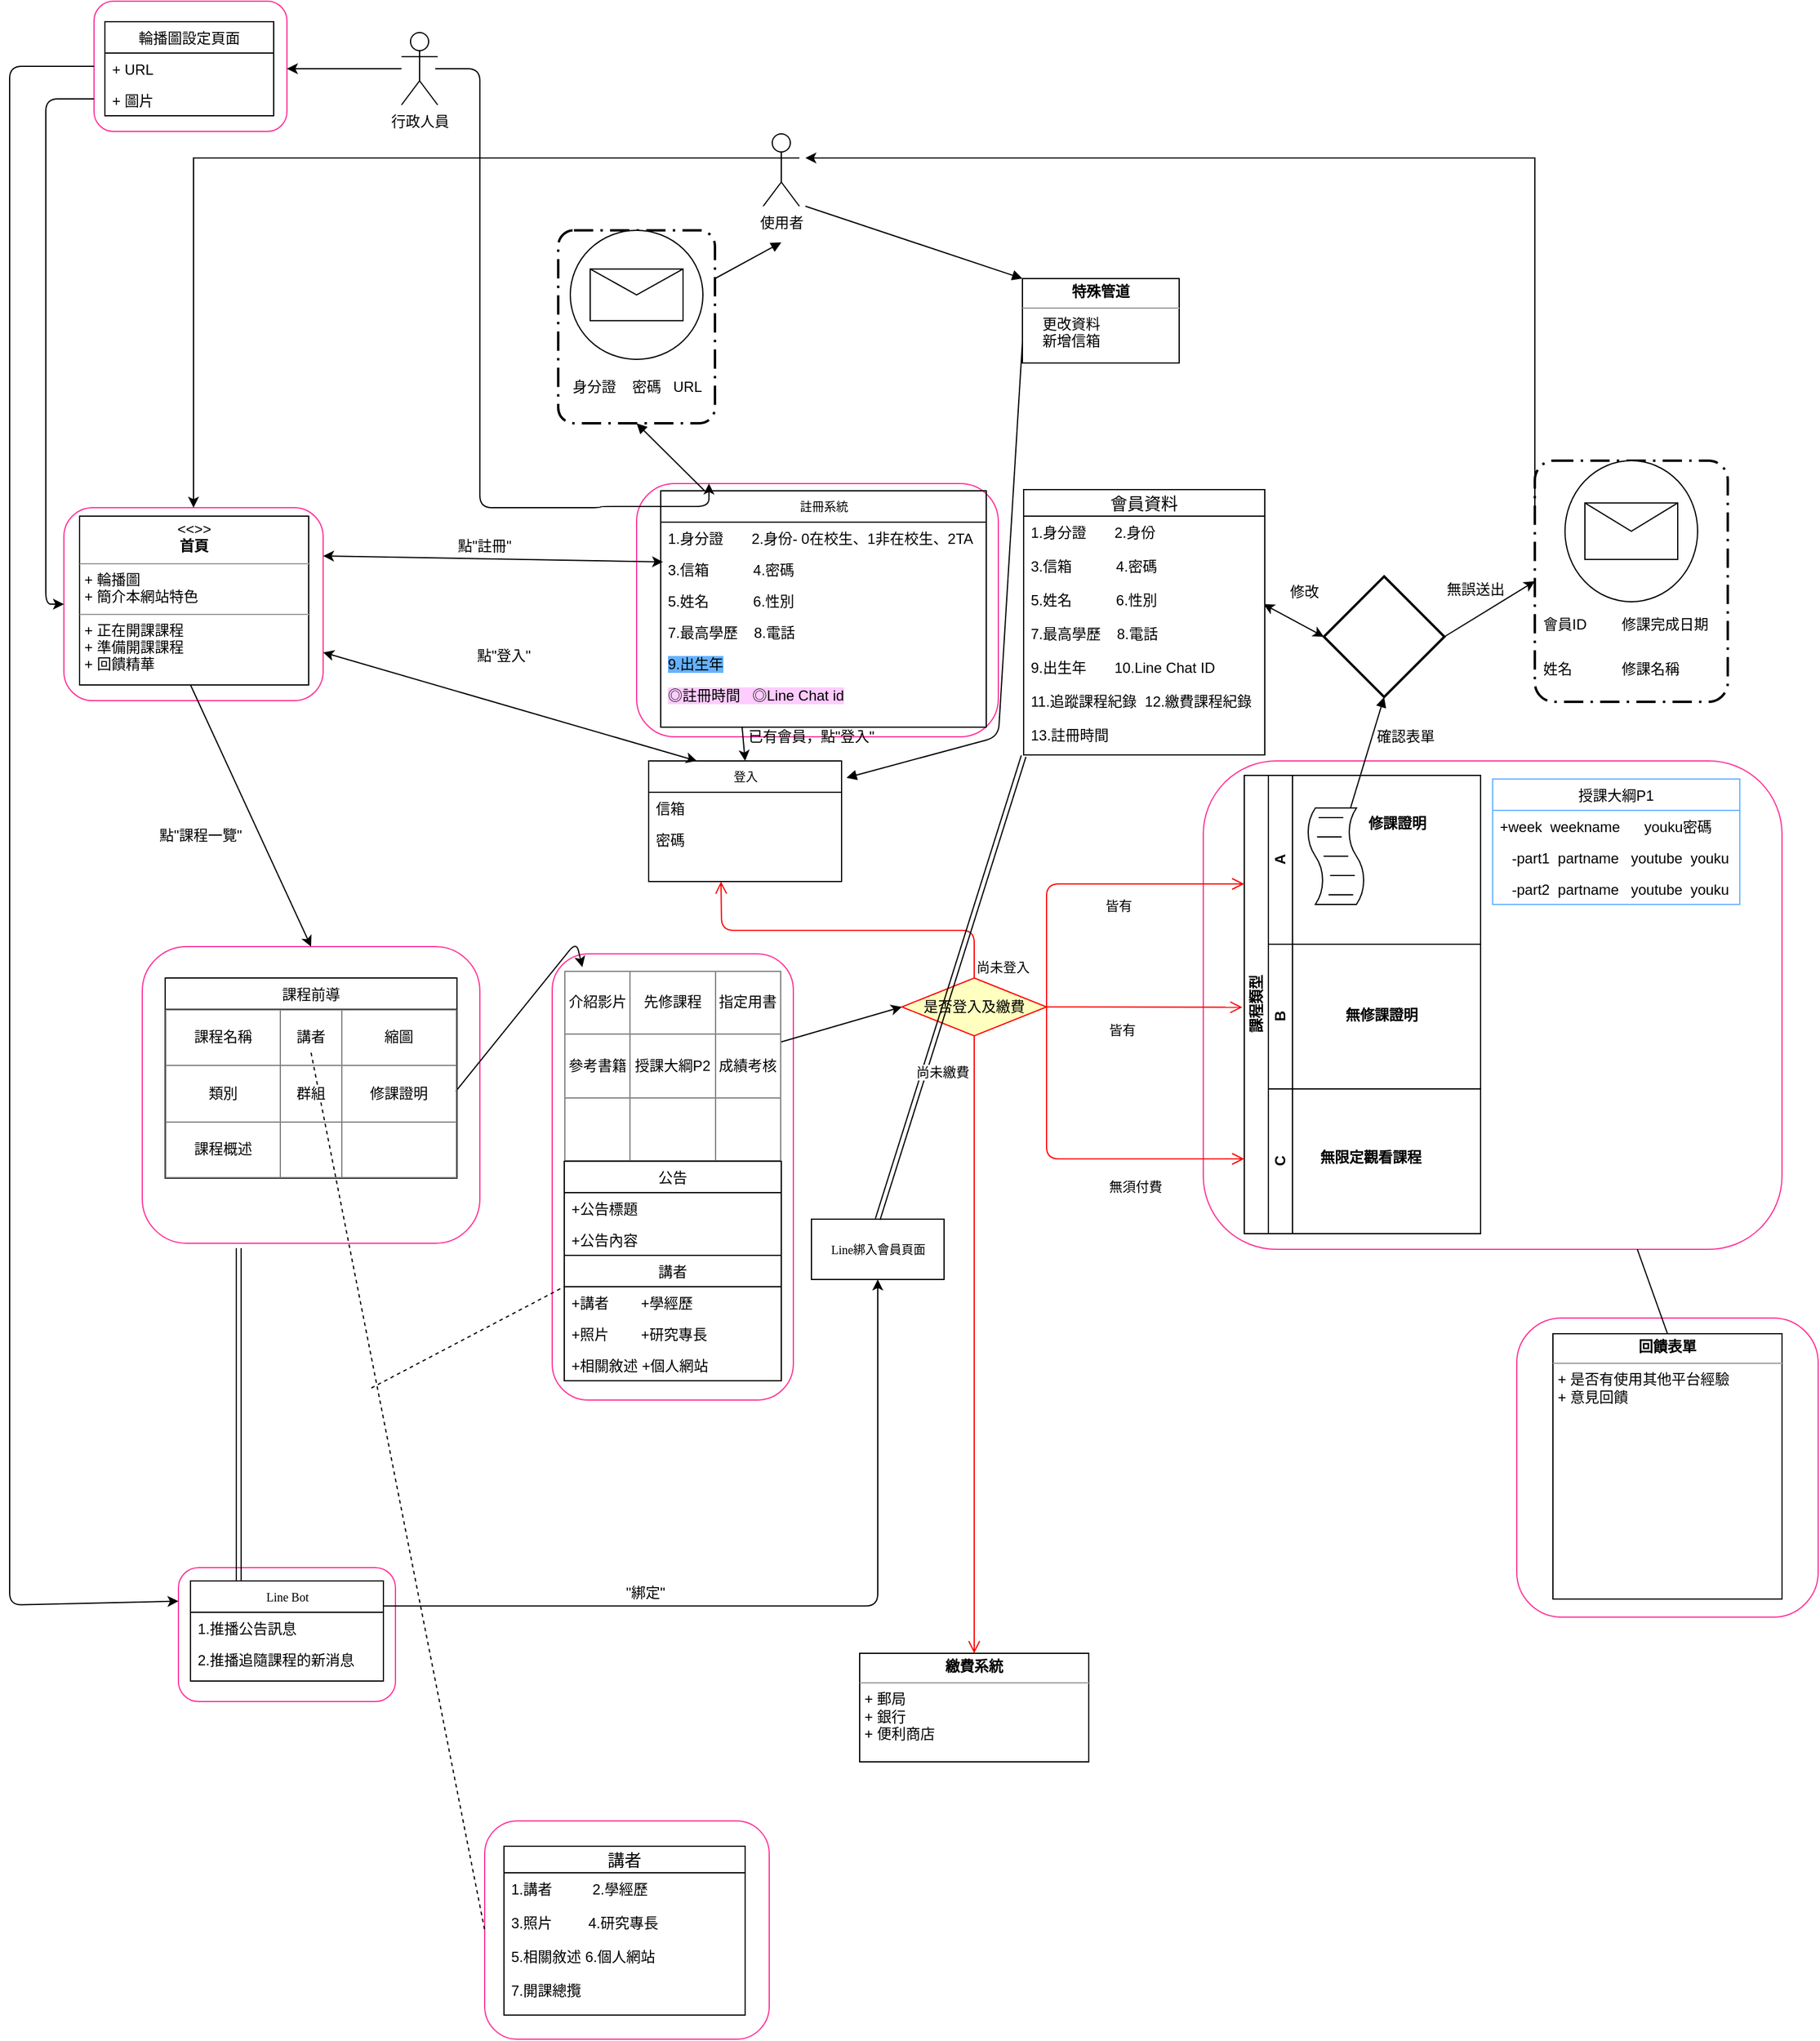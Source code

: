 <mxfile version="10.7.4" type="github"><diagram name="Page-1" id="c4acf3e9-155e-7222-9cf6-157b1a14988f"><mxGraphModel dx="1634" dy="1864" grid="1" gridSize="10" guides="1" tooltips="1" connect="1" arrows="1" fold="1" page="1" pageScale="1" pageWidth="850" pageHeight="1100" background="#ffffff" math="0" shadow="0"><root><mxCell id="0"/><mxCell id="1" parent="0"/><mxCell id="_BcGwgqJEDk_Luy-8QPr-194" value="" style="rounded=1;whiteSpace=wrap;html=1;strokeColor=#FF3399;fillColor=#FFFFFF;" vertex="1" parent="1"><mxGeometry x="150" y="919" width="180" height="111" as="geometry"/></mxCell><mxCell id="_BcGwgqJEDk_Luy-8QPr-193" value="" style="rounded=1;whiteSpace=wrap;html=1;strokeColor=#FF3399;fillColor=#FFFFFF;" vertex="1" parent="1"><mxGeometry x="80" y="-380" width="160" height="108" as="geometry"/></mxCell><mxCell id="_BcGwgqJEDk_Luy-8QPr-192" value="" style="rounded=1;whiteSpace=wrap;html=1;strokeColor=#FF3399;fillColor=#FFFFFF;" vertex="1" parent="1"><mxGeometry x="1260" y="712" width="250" height="248" as="geometry"/></mxCell><mxCell id="_BcGwgqJEDk_Luy-8QPr-191" value="" style="rounded=1;whiteSpace=wrap;html=1;strokeColor=#FF3399;fillColor=#FFFFFF;" vertex="1" parent="1"><mxGeometry x="530" y="20" width="300" height="210" as="geometry"/></mxCell><mxCell id="_BcGwgqJEDk_Luy-8QPr-179" value="" style="rounded=1;whiteSpace=wrap;html=1;strokeColor=#FF3399;fillColor=#FFFFFF;" vertex="1" parent="1"><mxGeometry x="55" y="40" width="215" height="160" as="geometry"/></mxCell><mxCell id="_BcGwgqJEDk_Luy-8QPr-178" value="" style="rounded=1;whiteSpace=wrap;html=1;strokeColor=#FF3399;fillColor=#FFFFFF;" vertex="1" parent="1"><mxGeometry x="404" y="1129" width="236" height="181" as="geometry"/></mxCell><mxCell id="_BcGwgqJEDk_Luy-8QPr-172" value="" style="rounded=1;whiteSpace=wrap;html=1;strokeColor=#FF3399;fillColor=#FFFFFF;" vertex="1" parent="1"><mxGeometry x="120" y="404" width="280" height="246" as="geometry"/></mxCell><mxCell id="_BcGwgqJEDk_Luy-8QPr-170" value="" style="rounded=1;whiteSpace=wrap;html=1;strokeColor=#FF3399;fillColor=#FFFFFF;" vertex="1" parent="1"><mxGeometry x="460" y="410" width="200" height="370" as="geometry"/></mxCell><mxCell id="_BcGwgqJEDk_Luy-8QPr-156" value="" style="rounded=1;whiteSpace=wrap;html=1;strokeColor=#FF3399;fillColor=#FFFFFF;" vertex="1" parent="1"><mxGeometry x="1000" y="250" width="480" height="405" as="geometry"/></mxCell><mxCell id="_BcGwgqJEDk_Luy-8QPr-84" style="edgeStyle=orthogonalEdgeStyle;rounded=0;orthogonalLoop=1;jettySize=auto;html=1;exitX=0;exitY=0.25;exitDx=0;exitDy=0;" edge="1" parent="1" source="_BcGwgqJEDk_Luy-8QPr-41"><mxGeometry relative="1" as="geometry"><mxPoint x="670" y="-250" as="targetPoint"/><Array as="points"><mxPoint x="1275" y="-250"/><mxPoint x="670" y="-250"/></Array></mxGeometry></mxCell><mxCell id="_BcGwgqJEDk_Luy-8QPr-41" value="" style="rounded=1;arcSize=10;dashed=1;strokeColor=#000000;fillColor=none;gradientColor=none;dashPattern=8 3 1 3;strokeWidth=2;" vertex="1" parent="1"><mxGeometry x="1275" y="1" width="160" height="200" as="geometry"/></mxCell><mxCell id="17acba5748e5396b-30" value="登入" style="swimlane;html=1;fontStyle=0;childLayout=stackLayout;horizontal=1;startSize=26;fillColor=none;horizontalStack=0;resizeParent=1;resizeLast=0;collapsible=1;marginBottom=0;swimlaneFillColor=#ffffff;rounded=0;shadow=0;comic=0;labelBackgroundColor=none;strokeColor=#000000;strokeWidth=1;fontFamily=Verdana;fontSize=10;fontColor=#000000;align=center;" parent="1" vertex="1"><mxGeometry x="540" y="250" width="160" height="100" as="geometry"/></mxCell><mxCell id="17acba5748e5396b-31" value="信箱" style="text;html=1;strokeColor=none;fillColor=none;align=left;verticalAlign=top;spacingLeft=4;spacingRight=4;whiteSpace=wrap;overflow=hidden;rotatable=0;points=[[0,0.5],[1,0.5]];portConstraint=eastwest;" parent="17acba5748e5396b-30" vertex="1"><mxGeometry y="26" width="160" height="26" as="geometry"/></mxCell><mxCell id="17acba5748e5396b-32" value="密碼" style="text;html=1;strokeColor=none;fillColor=none;align=left;verticalAlign=top;spacingLeft=4;spacingRight=4;whiteSpace=wrap;overflow=hidden;rotatable=0;points=[[0,0.5],[1,0.5]];portConstraint=eastwest;" parent="17acba5748e5396b-30" vertex="1"><mxGeometry y="52" width="160" height="26" as="geometry"/></mxCell><mxCell id="5d2195bd80daf111-5" value="Line Bot" style="swimlane;html=1;fontStyle=0;childLayout=stackLayout;horizontal=1;startSize=26;fillColor=none;horizontalStack=0;resizeParent=1;resizeLast=0;collapsible=1;marginBottom=0;swimlaneFillColor=#ffffff;rounded=0;shadow=0;comic=0;labelBackgroundColor=none;strokeColor=#000000;strokeWidth=1;fontFamily=Verdana;fontSize=10;fontColor=#000000;align=center;" parent="1" vertex="1"><mxGeometry x="160" y="930" width="160" height="83" as="geometry"/></mxCell><mxCell id="5d2195bd80daf111-6" value="1.推播公告訊息" style="text;html=1;strokeColor=none;fillColor=none;align=left;verticalAlign=top;spacingLeft=4;spacingRight=4;whiteSpace=wrap;overflow=hidden;rotatable=0;points=[[0,0.5],[1,0.5]];portConstraint=eastwest;" parent="5d2195bd80daf111-5" vertex="1"><mxGeometry y="26" width="160" height="26" as="geometry"/></mxCell><mxCell id="5d2195bd80daf111-7" value="2.推播追隨課程的新消息" style="text;html=1;strokeColor=none;fillColor=none;align=left;verticalAlign=top;spacingLeft=4;spacingRight=4;whiteSpace=wrap;overflow=hidden;rotatable=0;points=[[0,0.5],[1,0.5]];portConstraint=eastwest;" parent="5d2195bd80daf111-5" vertex="1"><mxGeometry y="52" width="160" height="26" as="geometry"/></mxCell><mxCell id="5d2195bd80daf111-14" value="Line綁入會員頁面&lt;br&gt;" style="html=1;rounded=0;shadow=0;comic=0;labelBackgroundColor=none;strokeColor=#000000;strokeWidth=1;fillColor=#ffffff;fontFamily=Verdana;fontSize=10;fontColor=#000000;align=center;" parent="1" vertex="1"><mxGeometry x="675" y="630" width="110" height="50" as="geometry"/></mxCell><mxCell id="5d2195bd80daf111-15" value="&lt;p style=&quot;margin: 0px ; margin-top: 4px ; text-align: center&quot;&gt;&lt;b&gt;回饋表單&lt;/b&gt;&lt;/p&gt;&lt;hr size=&quot;1&quot;&gt;&lt;p style=&quot;margin: 0px ; margin-left: 4px&quot;&gt;+ 是否有使用其他平台經驗&lt;br&gt;+ 意見回饋&lt;/p&gt;" style="verticalAlign=top;align=left;overflow=fill;fontSize=12;fontFamily=Helvetica;html=1;rounded=0;shadow=0;comic=0;labelBackgroundColor=none;strokeColor=#000000;strokeWidth=1;fillColor=#ffffff;" parent="1" vertex="1"><mxGeometry x="1290" y="725" width="190" height="220" as="geometry"/></mxCell><mxCell id="5d2195bd80daf111-18" value="&lt;p style=&quot;margin: 0px ; margin-top: 4px ; text-align: center&quot;&gt;&lt;i&gt;&amp;lt;&amp;lt;&amp;gt;&amp;gt;&lt;/i&gt;&lt;br&gt;&lt;b&gt;首頁&lt;/b&gt;&lt;/p&gt;&lt;hr size=&quot;1&quot;&gt;&lt;p style=&quot;margin: 0px ; margin-left: 4px&quot;&gt;+ 輪播圖&lt;br&gt;+ 簡介本網站特色&lt;/p&gt;&lt;hr size=&quot;1&quot;&gt;&lt;p style=&quot;margin: 0px ; margin-left: 4px&quot;&gt;+ 正在開課課程&lt;/p&gt;&lt;p style=&quot;margin: 0px ; margin-left: 4px&quot;&gt;+ 準備開課課程&lt;/p&gt;&lt;p style=&quot;margin: 0px ; margin-left: 4px&quot;&gt;+ 回饋精華&lt;/p&gt;" style="verticalAlign=top;align=left;overflow=fill;fontSize=12;fontFamily=Helvetica;html=1;rounded=0;shadow=0;comic=0;labelBackgroundColor=none;strokeColor=#000000;strokeWidth=1;fillColor=#ffffff;" parent="1" vertex="1"><mxGeometry x="68" y="47" width="190" height="140" as="geometry"/></mxCell><mxCell id="JowN_xCWjW7Du_qrKnBl-1" value="註冊系統" style="swimlane;html=1;fontStyle=0;childLayout=stackLayout;horizontal=1;startSize=26;fillColor=none;horizontalStack=0;resizeParent=1;resizeLast=0;collapsible=1;marginBottom=0;swimlaneFillColor=#ffffff;rounded=0;shadow=0;comic=0;labelBackgroundColor=none;strokeColor=#000000;strokeWidth=1;fontFamily=Verdana;fontSize=10;fontColor=#000000;align=center;" parent="1" vertex="1"><mxGeometry x="550" y="26" width="270" height="196" as="geometry"/></mxCell><mxCell id="JowN_xCWjW7Du_qrKnBl-2" value="1.身分證&amp;nbsp; &amp;nbsp; &amp;nbsp; &amp;nbsp;2.身份- 0在校生、1非在校生、2TA&amp;nbsp; &amp;nbsp;&amp;nbsp;" style="text;html=1;strokeColor=none;fillColor=none;align=left;verticalAlign=top;spacingLeft=4;spacingRight=4;whiteSpace=wrap;overflow=hidden;rotatable=0;points=[[0,0.5],[1,0.5]];portConstraint=eastwest;" parent="JowN_xCWjW7Du_qrKnBl-1" vertex="1"><mxGeometry y="26" width="270" height="26" as="geometry"/></mxCell><mxCell id="JowN_xCWjW7Du_qrKnBl-3" value="3.信箱&amp;nbsp; &amp;nbsp; &amp;nbsp; &amp;nbsp; &amp;nbsp; &amp;nbsp;4.密碼" style="text;html=1;strokeColor=none;fillColor=none;align=left;verticalAlign=top;spacingLeft=4;spacingRight=4;whiteSpace=wrap;overflow=hidden;rotatable=0;points=[[0,0.5],[1,0.5]];portConstraint=eastwest;" parent="JowN_xCWjW7Du_qrKnBl-1" vertex="1"><mxGeometry y="52" width="270" height="26" as="geometry"/></mxCell><mxCell id="JowN_xCWjW7Du_qrKnBl-4" value="5.姓名&amp;nbsp; &amp;nbsp; &amp;nbsp; &amp;nbsp; &amp;nbsp; &amp;nbsp;6.性別" style="text;html=1;strokeColor=none;fillColor=none;align=left;verticalAlign=top;spacingLeft=4;spacingRight=4;whiteSpace=wrap;overflow=hidden;rotatable=0;points=[[0,0.5],[1,0.5]];portConstraint=eastwest;" parent="JowN_xCWjW7Du_qrKnBl-1" vertex="1"><mxGeometry y="78" width="270" height="26" as="geometry"/></mxCell><mxCell id="JowN_xCWjW7Du_qrKnBl-5" value="7.最高學歷&amp;nbsp; &amp;nbsp; 8.電話" style="text;html=1;strokeColor=none;fillColor=none;align=left;verticalAlign=top;spacingLeft=4;spacingRight=4;whiteSpace=wrap;overflow=hidden;rotatable=0;points=[[0,0.5],[1,0.5]];portConstraint=eastwest;" parent="JowN_xCWjW7Du_qrKnBl-1" vertex="1"><mxGeometry y="104" width="270" height="26" as="geometry"/></mxCell><mxCell id="JowN_xCWjW7Du_qrKnBl-6" value="&lt;span style=&quot;background-color: rgb(102 , 178 , 255)&quot;&gt;9.出生年&lt;/span&gt;" style="text;html=1;strokeColor=none;fillColor=none;align=left;verticalAlign=top;spacingLeft=4;spacingRight=4;whiteSpace=wrap;overflow=hidden;rotatable=0;points=[[0,0.5],[1,0.5]];portConstraint=eastwest;" parent="JowN_xCWjW7Du_qrKnBl-1" vertex="1"><mxGeometry y="130" width="270" height="26" as="geometry"/></mxCell><mxCell id="_BcGwgqJEDk_Luy-8QPr-115" value="&lt;span style=&quot;background-color: rgb(255 , 204 , 255)&quot;&gt;◎註冊時間&amp;nbsp; &amp;nbsp;◎Line Chat id&lt;/span&gt;" style="text;html=1;strokeColor=none;fillColor=none;align=left;verticalAlign=top;spacingLeft=4;spacingRight=4;whiteSpace=wrap;overflow=hidden;rotatable=0;points=[[0,0.5],[1,0.5]];portConstraint=eastwest;" vertex="1" parent="JowN_xCWjW7Du_qrKnBl-1"><mxGeometry y="156" width="270" height="26" as="geometry"/></mxCell><mxCell id="JowN_xCWjW7Du_qrKnBl-10" value="" style="endArrow=classic;startArrow=classic;html=1;entryX=0.007;entryY=0.269;entryDx=0;entryDy=0;entryPerimeter=0;exitX=1;exitY=0.25;exitDx=0;exitDy=0;" parent="1" source="_BcGwgqJEDk_Luy-8QPr-179" target="JowN_xCWjW7Du_qrKnBl-3" edge="1"><mxGeometry width="50" height="50" relative="1" as="geometry"><mxPoint x="350" y="80" as="sourcePoint"/><mxPoint x="70" y="1100" as="targetPoint"/></mxGeometry></mxCell><UserObject label="點&quot;註冊&quot;&lt;br&gt;" placeholders="1" name="Variable" id="JowN_xCWjW7Du_qrKnBl-11"><mxCell style="text;html=1;strokeColor=none;fillColor=none;align=center;verticalAlign=middle;whiteSpace=wrap;overflow=hidden;" parent="1" vertex="1"><mxGeometry x="364" y="62" width="80" height="20" as="geometry"/></mxCell></UserObject><mxCell id="JowN_xCWjW7Du_qrKnBl-15" value="" style="endArrow=classic;html=1;exitX=0.25;exitY=1;exitDx=0;exitDy=0;entryX=0.5;entryY=0;entryDx=0;entryDy=0;" parent="1" source="JowN_xCWjW7Du_qrKnBl-1" target="17acba5748e5396b-30" edge="1"><mxGeometry width="50" height="50" relative="1" as="geometry"><mxPoint x="20" y="1150" as="sourcePoint"/><mxPoint x="70" y="1100" as="targetPoint"/></mxGeometry></mxCell><mxCell id="JowN_xCWjW7Du_qrKnBl-16" value="已有會員，點&quot;登入&quot;" style="text;html=1;strokeColor=none;fillColor=none;align=center;verticalAlign=middle;whiteSpace=wrap;rounded=0;" parent="1" vertex="1"><mxGeometry x="620" y="220" width="110" height="20" as="geometry"/></mxCell><mxCell id="JowN_xCWjW7Du_qrKnBl-18" value="" style="endArrow=classic;startArrow=classic;html=1;exitX=1;exitY=0.75;exitDx=0;exitDy=0;entryX=0.25;entryY=0;entryDx=0;entryDy=0;" parent="1" source="_BcGwgqJEDk_Luy-8QPr-179" target="17acba5748e5396b-30" edge="1"><mxGeometry width="50" height="50" relative="1" as="geometry"><mxPoint x="20" y="1180" as="sourcePoint"/><mxPoint x="70" y="1130" as="targetPoint"/></mxGeometry></mxCell><mxCell id="JowN_xCWjW7Du_qrKnBl-20" value="點&quot;登入&quot;" style="text;html=1;strokeColor=none;fillColor=none;align=center;verticalAlign=middle;whiteSpace=wrap;rounded=0;" parent="1" vertex="1"><mxGeometry x="390" y="153" width="60" height="20" as="geometry"/></mxCell><mxCell id="JowN_xCWjW7Du_qrKnBl-24" value="" style="endArrow=classic;html=1;entryX=0.5;entryY=0;entryDx=0;entryDy=0;" parent="1" target="_BcGwgqJEDk_Luy-8QPr-172" edge="1"><mxGeometry width="50" height="50" relative="1" as="geometry"><mxPoint x="160" y="187" as="sourcePoint"/><mxPoint x="260" y="410" as="targetPoint"/><Array as="points"/></mxGeometry></mxCell><mxCell id="JowN_xCWjW7Du_qrKnBl-25" value="點&quot;課程一覽&quot;" style="text;html=1;strokeColor=none;fillColor=none;align=center;verticalAlign=middle;whiteSpace=wrap;rounded=0;" parent="1" vertex="1"><mxGeometry x="130" y="299.5" width="77" height="24" as="geometry"/></mxCell><mxCell id="nzOvmbvt-JBbvhhhWpB7-2" value="課程類型&lt;br&gt;" style="swimlane;html=1;childLayout=stackLayout;resizeParent=1;resizeParentMax=0;horizontal=0;startSize=20;horizontalStack=0;" parent="1" vertex="1"><mxGeometry x="1034" y="262" width="196" height="380" as="geometry"/></mxCell><mxCell id="nzOvmbvt-JBbvhhhWpB7-3" value="A" style="swimlane;html=1;startSize=20;horizontal=0;" parent="nzOvmbvt-JBbvhhhWpB7-2" vertex="1"><mxGeometry x="20" width="176" height="140" as="geometry"/></mxCell><mxCell id="_BcGwgqJEDk_Luy-8QPr-35" value="" style="shape=mxgraph.bpmn.script_task;html=1;outlineConnect=0;" vertex="1" parent="nzOvmbvt-JBbvhhhWpB7-3"><mxGeometry x="31" y="27" width="50" height="80" as="geometry"/></mxCell><mxCell id="_BcGwgqJEDk_Luy-8QPr-36" value="&lt;b&gt;修課證明&lt;/b&gt;" style="text;html=1;resizable=0;points=[];autosize=1;align=left;verticalAlign=top;spacingTop=-4;" vertex="1" parent="nzOvmbvt-JBbvhhhWpB7-3"><mxGeometry x="81" y="29.5" width="60" height="20" as="geometry"/></mxCell><mxCell id="nzOvmbvt-JBbvhhhWpB7-4" value="B&lt;br&gt;" style="swimlane;html=1;startSize=20;horizontal=0;" parent="nzOvmbvt-JBbvhhhWpB7-2" vertex="1"><mxGeometry x="20" y="140" width="176" height="120" as="geometry"/></mxCell><mxCell id="_BcGwgqJEDk_Luy-8QPr-37" value="&lt;b&gt;無修課證明&lt;/b&gt;" style="text;html=1;" vertex="1" parent="nzOvmbvt-JBbvhhhWpB7-4"><mxGeometry x="62" y="45" width="70" height="30" as="geometry"/></mxCell><mxCell id="nzOvmbvt-JBbvhhhWpB7-5" value="C&lt;br&gt;" style="swimlane;html=1;startSize=20;horizontal=0;" parent="nzOvmbvt-JBbvhhhWpB7-2" vertex="1"><mxGeometry x="20" y="260" width="176" height="120" as="geometry"><mxRectangle x="20" y="240" width="460" height="30" as="alternateBounds"/></mxGeometry></mxCell><mxCell id="_BcGwgqJEDk_Luy-8QPr-38" value="&lt;b&gt;無限定觀看課程&lt;/b&gt;" style="text;html=1;resizable=0;points=[];autosize=1;align=left;verticalAlign=top;spacingTop=-4;" vertex="1" parent="nzOvmbvt-JBbvhhhWpB7-5"><mxGeometry x="41" y="47" width="100" height="20" as="geometry"/></mxCell><mxCell id="_BcGwgqJEDk_Luy-8QPr-1" value="是否登入及繳費" style="rhombus;whiteSpace=wrap;html=1;fillColor=#ffffc0;strokeColor=#ff0000;" vertex="1" parent="1"><mxGeometry x="750" y="430" width="120" height="48" as="geometry"/></mxCell><mxCell id="_BcGwgqJEDk_Luy-8QPr-2" value="尚未登入" style="edgeStyle=orthogonalEdgeStyle;html=1;align=left;verticalAlign=bottom;endArrow=open;endSize=8;strokeColor=#ff0000;exitX=0.5;exitY=0;exitDx=0;exitDy=0;" edge="1" source="_BcGwgqJEDk_Luy-8QPr-1" parent="1"><mxGeometry x="-1" relative="1" as="geometry"><mxPoint x="600" y="350" as="targetPoint"/></mxGeometry></mxCell><mxCell id="_BcGwgqJEDk_Luy-8QPr-3" value="皆有" style="edgeStyle=orthogonalEdgeStyle;html=1;align=left;verticalAlign=top;endArrow=open;endSize=8;strokeColor=#ff0000;entryX=-0.008;entryY=0.506;entryDx=0;entryDy=0;entryPerimeter=0;exitX=1;exitY=0.5;exitDx=0;exitDy=0;" edge="1" source="_BcGwgqJEDk_Luy-8QPr-1" parent="1" target="nzOvmbvt-JBbvhhhWpB7-2"><mxGeometry x="-0.383" y="-6" relative="1" as="geometry"><mxPoint x="90" y="808" as="targetPoint"/><Array as="points"><mxPoint x="870" y="454"/></Array><mxPoint as="offset"/></mxGeometry></mxCell><mxCell id="_BcGwgqJEDk_Luy-8QPr-12" value="" style="endArrow=classic;html=1;entryX=0.25;entryY=0;entryDx=0;entryDy=0;exitX=1;exitY=0.25;exitDx=0;exitDy=0;" edge="1" parent="1"><mxGeometry width="50" height="50" relative="1" as="geometry"><mxPoint x="380" y="524" as="sourcePoint"/><mxPoint x="485" y="421" as="targetPoint"/><Array as="points"><mxPoint x="480" y="400"/></Array></mxGeometry></mxCell><mxCell id="_BcGwgqJEDk_Luy-8QPr-16" value="" style="shape=link;html=1;exitX=0;exitY=0.5;exitDx=0;exitDy=0;entryX=0.5;entryY=0;entryDx=0;entryDy=0;" edge="1" parent="1" target="5d2195bd80daf111-14"><mxGeometry width="100" relative="1" as="geometry"><mxPoint x="851" y="246" as="sourcePoint"/><mxPoint x="170" y="1580" as="targetPoint"/><Array as="points"/></mxGeometry></mxCell><mxCell id="_BcGwgqJEDk_Luy-8QPr-17" value="" style="edgeStyle=segmentEdgeStyle;endArrow=classic;html=1;exitX=1;exitY=0.25;exitDx=0;exitDy=0;entryX=0.5;entryY=1;entryDx=0;entryDy=0;" edge="1" parent="1" source="5d2195bd80daf111-5" target="5d2195bd80daf111-14"><mxGeometry width="50" height="50" relative="1" as="geometry"><mxPoint x="70" y="1630" as="sourcePoint"/><mxPoint x="120" y="1580" as="targetPoint"/></mxGeometry></mxCell><mxCell id="_BcGwgqJEDk_Luy-8QPr-18" value="&quot;綁定&quot;" style="text;html=1;strokeColor=none;fillColor=none;align=center;verticalAlign=middle;whiteSpace=wrap;rounded=0;" vertex="1" parent="1"><mxGeometry x="515" y="930" width="45" height="20" as="geometry"/></mxCell><mxCell id="_BcGwgqJEDk_Luy-8QPr-21" value="" style="shape=link;html=1;entryX=0.25;entryY=0;entryDx=0;entryDy=0;" edge="1" parent="1" target="5d2195bd80daf111-5"><mxGeometry width="100" relative="1" as="geometry"><mxPoint x="200" y="654" as="sourcePoint"/><mxPoint x="170" y="1580" as="targetPoint"/></mxGeometry></mxCell><mxCell id="_BcGwgqJEDk_Luy-8QPr-24" value="" style="endArrow=classic;html=1;exitX=1;exitY=0.25;exitDx=0;exitDy=0;entryX=0;entryY=0.5;entryDx=0;entryDy=0;" edge="1" parent="1" target="_BcGwgqJEDk_Luy-8QPr-1"><mxGeometry width="50" height="50" relative="1" as="geometry"><mxPoint x="650" y="483" as="sourcePoint"/><mxPoint x="1450" y="452" as="targetPoint"/></mxGeometry></mxCell><mxCell id="_BcGwgqJEDk_Luy-8QPr-34" value="" style="shape=mxgraph.bpmn.shape;html=1;verticalLabelPosition=bottom;labelBackgroundColor=#ffffff;verticalAlign=top;align=center;perimeter=ellipsePerimeter;outlineConnect=0;outline=eventInt;symbol=message;" vertex="1" parent="1"><mxGeometry x="1300" y="1" width="110" height="117" as="geometry"/></mxCell><mxCell id="_BcGwgqJEDk_Luy-8QPr-39" value="" style="endArrow=block;endFill=1;endSize=6;html=1;entryX=0.5;entryY=1;entryDx=0;entryDy=0;entryPerimeter=0;" edge="1" parent="1" source="_BcGwgqJEDk_Luy-8QPr-35" target="_BcGwgqJEDk_Luy-8QPr-61"><mxGeometry width="100" relative="1" as="geometry"><mxPoint x="680" y="880" as="sourcePoint"/><mxPoint x="1160" y="200" as="targetPoint"/></mxGeometry></mxCell><mxCell id="_BcGwgqJEDk_Luy-8QPr-40" value="會員ID&lt;br&gt;" style="text;html=1;resizable=0;points=[];autosize=1;align=left;verticalAlign=top;spacingTop=-4;" vertex="1" parent="1"><mxGeometry x="1280" y="127" width="50" height="20" as="geometry"/></mxCell><mxCell id="_BcGwgqJEDk_Luy-8QPr-42" value="姓名" style="text;html=1;resizable=0;points=[];autosize=1;align=left;verticalAlign=top;spacingTop=-4;" vertex="1" parent="1"><mxGeometry x="1280" y="164" width="40" height="20" as="geometry"/></mxCell><mxCell id="_BcGwgqJEDk_Luy-8QPr-43" value="修課完成日期" style="text;html=1;resizable=0;points=[];autosize=1;align=left;verticalAlign=top;spacingTop=-4;" vertex="1" parent="1"><mxGeometry x="1345" y="127" width="90" height="20" as="geometry"/></mxCell><mxCell id="_BcGwgqJEDk_Luy-8QPr-44" value="修課名稱" style="text;html=1;resizable=0;points=[];autosize=1;align=left;verticalAlign=top;spacingTop=-4;" vertex="1" parent="1"><mxGeometry x="1345" y="164" width="60" height="20" as="geometry"/></mxCell><mxCell id="_BcGwgqJEDk_Luy-8QPr-45" value="尚未繳費" style="edgeStyle=orthogonalEdgeStyle;html=1;align=left;verticalAlign=top;endArrow=open;endSize=8;strokeColor=#ff0000;exitX=0.5;exitY=1;exitDx=0;exitDy=0;entryX=0.5;entryY=0;entryDx=0;entryDy=0;" edge="1" parent="1" source="_BcGwgqJEDk_Luy-8QPr-1" target="_BcGwgqJEDk_Luy-8QPr-49"><mxGeometry x="-0.935" y="-50" relative="1" as="geometry"><mxPoint x="810" y="752" as="targetPoint"/><mxPoint x="880" y="454" as="sourcePoint"/><mxPoint as="offset"/></mxGeometry></mxCell><mxCell id="_BcGwgqJEDk_Luy-8QPr-47" value="無須付費" style="edgeStyle=orthogonalEdgeStyle;html=1;align=left;verticalAlign=top;endArrow=open;endSize=8;strokeColor=#ff0000;exitX=1;exitY=0.5;exitDx=0;exitDy=0;" edge="1" parent="1" source="_BcGwgqJEDk_Luy-8QPr-1" target="nzOvmbvt-JBbvhhhWpB7-2"><mxGeometry x="-0.131" y="51" relative="1" as="geometry"><mxPoint x="840" y="590" as="targetPoint"/><mxPoint x="880" y="454" as="sourcePoint"/><Array as="points"><mxPoint x="870" y="580"/></Array><mxPoint x="50" y="61" as="offset"/></mxGeometry></mxCell><mxCell id="_BcGwgqJEDk_Luy-8QPr-48" value="皆有" style="edgeStyle=orthogonalEdgeStyle;html=1;align=left;verticalAlign=top;endArrow=open;endSize=8;strokeColor=#ff0000;exitX=1;exitY=0.5;exitDx=0;exitDy=0;" edge="1" parent="1" source="_BcGwgqJEDk_Luy-8QPr-1"><mxGeometry x="0.122" y="-5" relative="1" as="geometry"><mxPoint x="1034" y="352" as="targetPoint"/><mxPoint x="880" y="454" as="sourcePoint"/><Array as="points"><mxPoint x="870" y="352"/><mxPoint x="1034" y="352"/></Array><mxPoint as="offset"/></mxGeometry></mxCell><mxCell id="_BcGwgqJEDk_Luy-8QPr-49" value="&lt;p style=&quot;margin: 0px ; margin-top: 4px ; text-align: center&quot;&gt;&lt;b&gt;繳費系統&lt;/b&gt;&lt;/p&gt;&lt;hr size=&quot;1&quot;&gt;&lt;p style=&quot;margin: 0px ; margin-left: 4px&quot;&gt;+ 郵局&lt;br&gt;+ 銀行&lt;/p&gt;&lt;p style=&quot;margin: 0px ; margin-left: 4px&quot;&gt;+ 便利商店&lt;br&gt;&lt;br&gt;&lt;/p&gt;" style="verticalAlign=top;align=left;overflow=fill;fontSize=12;fontFamily=Helvetica;html=1;" vertex="1" parent="1"><mxGeometry x="715" y="990" width="190" height="90" as="geometry"/></mxCell><mxCell id="_BcGwgqJEDk_Luy-8QPr-57" value="確認表單" style="text;html=1;resizable=0;points=[];autosize=1;align=left;verticalAlign=top;spacingTop=-4;" vertex="1" parent="1"><mxGeometry x="1142" y="220" width="60" height="20" as="geometry"/></mxCell><mxCell id="_BcGwgqJEDk_Luy-8QPr-61" value="" style="strokeWidth=2;html=1;shape=mxgraph.flowchart.decision;whiteSpace=wrap;" vertex="1" parent="1"><mxGeometry x="1100" y="97" width="100" height="100" as="geometry"/></mxCell><mxCell id="_BcGwgqJEDk_Luy-8QPr-62" value="" style="endArrow=classic;startArrow=classic;html=1;entryX=0;entryY=0.5;entryDx=0;entryDy=0;entryPerimeter=0;" edge="1" parent="1" target="_BcGwgqJEDk_Luy-8QPr-61"><mxGeometry width="50" height="50" relative="1" as="geometry"><mxPoint x="1050" y="120" as="sourcePoint"/><mxPoint x="680" y="880" as="targetPoint"/></mxGeometry></mxCell><mxCell id="_BcGwgqJEDk_Luy-8QPr-63" value="會員資料" style="swimlane;fontStyle=0;childLayout=stackLayout;horizontal=1;startSize=22;fillColor=none;horizontalStack=0;resizeParent=1;resizeParentMax=0;resizeLast=0;collapsible=1;marginBottom=0;swimlaneFillColor=#ffffff;align=center;fontSize=14;" vertex="1" parent="1"><mxGeometry x="851" y="25" width="200" height="220" as="geometry"/></mxCell><mxCell id="_BcGwgqJEDk_Luy-8QPr-65" value="1.身分證       2.身份&#10;&#10;3.信箱           4.密碼&#10;&#10;5.姓名           6.性別&#10;&#10;7.最高學歷    8.電話&#10;&#10;9.出生年       10.Line Chat ID&#10;&#10;11.追蹤課程紀錄  12.繳費課程紀錄&#10;&#10;13.註冊時間&#10;" style="text;strokeColor=none;fillColor=none;spacingLeft=4;spacingRight=4;overflow=hidden;rotatable=0;points=[[0,0.5],[1,0.5]];portConstraint=eastwest;fontSize=12;" vertex="1" parent="_BcGwgqJEDk_Luy-8QPr-63"><mxGeometry y="22" width="200" height="198" as="geometry"/></mxCell><mxCell id="_BcGwgqJEDk_Luy-8QPr-69" value="修改" style="text;html=1;resizable=0;points=[];autosize=1;align=left;verticalAlign=top;spacingTop=-4;" vertex="1" parent="1"><mxGeometry x="1070" y="100" width="40" height="20" as="geometry"/></mxCell><mxCell id="_BcGwgqJEDk_Luy-8QPr-71" value="" style="endArrow=classic;html=1;exitX=1;exitY=0.5;exitDx=0;exitDy=0;exitPerimeter=0;entryX=0;entryY=0.5;entryDx=0;entryDy=0;" edge="1" parent="1" source="_BcGwgqJEDk_Luy-8QPr-61" target="_BcGwgqJEDk_Luy-8QPr-41"><mxGeometry width="50" height="50" relative="1" as="geometry"><mxPoint x="240" y="930" as="sourcePoint"/><mxPoint x="290" y="880" as="targetPoint"/></mxGeometry></mxCell><mxCell id="_BcGwgqJEDk_Luy-8QPr-72" value="無誤送出" style="text;html=1;resizable=0;points=[];autosize=1;align=left;verticalAlign=top;spacingTop=-4;" vertex="1" parent="1"><mxGeometry x="1200" y="98" width="60" height="20" as="geometry"/></mxCell><mxCell id="_BcGwgqJEDk_Luy-8QPr-82" style="edgeStyle=orthogonalEdgeStyle;rounded=0;orthogonalLoop=1;jettySize=auto;html=1;exitX=0;exitY=0.333;exitDx=0;exitDy=0;exitPerimeter=0;entryX=0.5;entryY=0;entryDx=0;entryDy=0;" edge="1" parent="1" source="_BcGwgqJEDk_Luy-8QPr-73" target="_BcGwgqJEDk_Luy-8QPr-179"><mxGeometry relative="1" as="geometry"><mxPoint x="635" y="-200" as="sourcePoint"/><mxPoint x="240" y="-50" as="targetPoint"/><Array as="points"><mxPoint x="163" y="-250"/></Array></mxGeometry></mxCell><mxCell id="_BcGwgqJEDk_Luy-8QPr-73" value="使用者" style="shape=umlActor;verticalLabelPosition=bottom;labelBackgroundColor=#ffffff;verticalAlign=top;html=1;outlineConnect=0;" vertex="1" parent="1"><mxGeometry x="635" y="-270" width="30" height="60" as="geometry"/></mxCell><mxCell id="_BcGwgqJEDk_Luy-8QPr-96" value="" style="edgeStyle=orthogonalEdgeStyle;rounded=0;orthogonalLoop=1;jettySize=auto;html=1;" edge="1" parent="1" source="_BcGwgqJEDk_Luy-8QPr-85"><mxGeometry relative="1" as="geometry"><mxPoint x="240" y="-324" as="targetPoint"/></mxGeometry></mxCell><mxCell id="_BcGwgqJEDk_Luy-8QPr-85" value="行政人員" style="shape=umlActor;verticalLabelPosition=bottom;labelBackgroundColor=#ffffff;verticalAlign=top;html=1;" vertex="1" parent="1"><mxGeometry x="335" y="-354" width="30" height="60" as="geometry"/></mxCell><mxCell id="_BcGwgqJEDk_Luy-8QPr-88" value="輪播圖設定頁面" style="swimlane;fontStyle=0;childLayout=stackLayout;horizontal=1;startSize=26;fillColor=none;horizontalStack=0;resizeParent=1;resizeParentMax=0;resizeLast=0;collapsible=1;marginBottom=0;" vertex="1" parent="1"><mxGeometry x="89" y="-363" width="140" height="78" as="geometry"/></mxCell><mxCell id="_BcGwgqJEDk_Luy-8QPr-90" value="+ URL" style="text;strokeColor=none;fillColor=none;align=left;verticalAlign=top;spacingLeft=4;spacingRight=4;overflow=hidden;rotatable=0;points=[[0,0.5],[1,0.5]];portConstraint=eastwest;" vertex="1" parent="_BcGwgqJEDk_Luy-8QPr-88"><mxGeometry y="26" width="140" height="26" as="geometry"/></mxCell><mxCell id="_BcGwgqJEDk_Luy-8QPr-91" value="+ 圖片" style="text;strokeColor=none;fillColor=none;align=left;verticalAlign=top;spacingLeft=4;spacingRight=4;overflow=hidden;rotatable=0;points=[[0,0.5],[1,0.5]];portConstraint=eastwest;" vertex="1" parent="_BcGwgqJEDk_Luy-8QPr-88"><mxGeometry y="52" width="140" height="26" as="geometry"/></mxCell><mxCell id="_BcGwgqJEDk_Luy-8QPr-101" value="" style="edgeStyle=elbowEdgeStyle;endArrow=classic;html=1;exitX=0;exitY=0.75;exitDx=0;exitDy=0;entryX=0;entryY=0.5;entryDx=0;entryDy=0;" edge="1" parent="1" source="_BcGwgqJEDk_Luy-8QPr-193" target="_BcGwgqJEDk_Luy-8QPr-179"><mxGeometry width="50" height="50" relative="1" as="geometry"><mxPoint x="18" y="-304" as="sourcePoint"/><mxPoint x="40" y="82" as="targetPoint"/><Array as="points"><mxPoint x="40" y="-130"/></Array></mxGeometry></mxCell><mxCell id="_BcGwgqJEDk_Luy-8QPr-103" value="" style="edgeStyle=segmentEdgeStyle;endArrow=classic;html=1;" edge="1" parent="1"><mxGeometry width="50" height="50" relative="1" as="geometry"><mxPoint x="363" y="-324" as="sourcePoint"/><mxPoint x="590" y="20" as="targetPoint"/><Array as="points"><mxPoint x="400" y="-324"/><mxPoint x="400" y="40"/><mxPoint x="500" y="40"/><mxPoint x="500" y="39"/></Array></mxGeometry></mxCell><mxCell id="_BcGwgqJEDk_Luy-8QPr-104" value="" style="rounded=1;arcSize=10;dashed=1;strokeColor=#000000;fillColor=none;gradientColor=none;dashPattern=8 3 1 3;strokeWidth=2;" vertex="1" parent="1"><mxGeometry x="465" y="-190" width="130" height="160" as="geometry"/></mxCell><mxCell id="_BcGwgqJEDk_Luy-8QPr-105" value="" style="shape=mxgraph.bpmn.shape;html=1;verticalLabelPosition=bottom;labelBackgroundColor=#ffffff;verticalAlign=top;align=center;perimeter=ellipsePerimeter;outlineConnect=0;outline=eventInt;symbol=message;" vertex="1" parent="1"><mxGeometry x="475" y="-190" width="110" height="107" as="geometry"/></mxCell><mxCell id="_BcGwgqJEDk_Luy-8QPr-108" value="" style="endArrow=block;endFill=1;endSize=6;html=1;exitX=1;exitY=0.25;exitDx=0;exitDy=0;" edge="1" parent="1" source="_BcGwgqJEDk_Luy-8QPr-104"><mxGeometry width="100" relative="1" as="geometry"><mxPoint x="160" y="1100" as="sourcePoint"/><mxPoint x="650" y="-180" as="targetPoint"/></mxGeometry></mxCell><mxCell id="_BcGwgqJEDk_Luy-8QPr-109" value="身分證&amp;nbsp; &amp;nbsp; 密碼&amp;nbsp; &amp;nbsp;URL" style="text;html=1;resizable=0;points=[];autosize=1;align=left;verticalAlign=top;spacingTop=-4;" vertex="1" parent="1"><mxGeometry x="475" y="-70" width="120" height="20" as="geometry"/></mxCell><mxCell id="_BcGwgqJEDk_Luy-8QPr-110" value="" style="endArrow=block;endFill=1;endSize=6;html=1;entryX=0.5;entryY=1;entryDx=0;entryDy=0;" edge="1" parent="1" source="JowN_xCWjW7Du_qrKnBl-1" target="_BcGwgqJEDk_Luy-8QPr-104"><mxGeometry width="100" relative="1" as="geometry"><mxPoint x="500" y="40" as="sourcePoint"/><mxPoint x="260" y="1100" as="targetPoint"/></mxGeometry></mxCell><mxCell id="_BcGwgqJEDk_Luy-8QPr-111" value="" style="endArrow=block;endFill=1;endSize=6;html=1;" edge="1" parent="1"><mxGeometry width="100" relative="1" as="geometry"><mxPoint x="670" y="-210" as="sourcePoint"/><mxPoint x="850" y="-150" as="targetPoint"/></mxGeometry></mxCell><mxCell id="_BcGwgqJEDk_Luy-8QPr-112" value="&lt;p style=&quot;margin: 0px ; margin-top: 4px ; text-align: center&quot;&gt;&lt;b&gt;特殊管道&lt;/b&gt;&lt;/p&gt;&lt;hr size=&quot;1&quot;&gt;&lt;div style=&quot;height: 2px&quot;&gt;&amp;nbsp; &amp;nbsp; &amp;nbsp;更改資料&lt;/div&gt;&lt;div style=&quot;height: 2px&quot;&gt;&lt;br&gt;&lt;/div&gt;&lt;div style=&quot;height: 2px&quot;&gt;&lt;br&gt;&lt;/div&gt;&lt;div style=&quot;height: 2px&quot;&gt;&lt;br&gt;&lt;/div&gt;&lt;div style=&quot;height: 2px&quot;&gt;&lt;br&gt;&lt;/div&gt;&lt;div style=&quot;height: 2px&quot;&gt;&lt;br&gt;&lt;/div&gt;&lt;div style=&quot;height: 2px&quot;&gt;&lt;br&gt;&lt;/div&gt;&lt;div style=&quot;height: 2px&quot;&gt;&amp;nbsp; &amp;nbsp; &amp;nbsp;新增信箱&lt;/div&gt;" style="verticalAlign=top;align=left;overflow=fill;fontSize=12;fontFamily=Helvetica;html=1;" vertex="1" parent="1"><mxGeometry x="850" y="-150" width="130" height="70" as="geometry"/></mxCell><mxCell id="_BcGwgqJEDk_Luy-8QPr-113" value="" style="endArrow=block;endFill=1;endSize=6;html=1;exitX=0;exitY=0.75;exitDx=0;exitDy=0;entryX=1.025;entryY=0.14;entryDx=0;entryDy=0;entryPerimeter=0;" edge="1" parent="1" source="_BcGwgqJEDk_Luy-8QPr-112" target="17acba5748e5396b-30"><mxGeometry width="100" relative="1" as="geometry"><mxPoint x="160" y="1100" as="sourcePoint"/><mxPoint x="260" y="1100" as="targetPoint"/><Array as="points"><mxPoint x="830" y="230"/></Array></mxGeometry></mxCell><mxCell id="_BcGwgqJEDk_Luy-8QPr-143" value="&lt;table border=&quot;1&quot; width=&quot;100%&quot; style=&quot;width: 100% ; height: 100% ; border-collapse: collapse&quot;&gt;&lt;tbody&gt;&lt;tr&gt;&lt;td align=&quot;center&quot;&gt;介紹影片&lt;/td&gt;&lt;td align=&quot;center&quot;&gt;先修課程&lt;/td&gt;&lt;td align=&quot;center&quot;&gt;指定用書&lt;/td&gt;&lt;/tr&gt;&lt;tr&gt;&lt;td align=&quot;center&quot;&gt;參考書籍&lt;/td&gt;&lt;td align=&quot;center&quot;&gt;授課大綱P2&lt;/td&gt;&lt;td align=&quot;center&quot;&gt;成績考核&lt;/td&gt;&lt;/tr&gt;&lt;tr&gt;&lt;td align=&quot;center&quot;&gt;&lt;br&gt;&lt;/td&gt;&lt;td align=&quot;center&quot;&gt;&lt;br&gt;&lt;/td&gt;&lt;td align=&quot;center&quot;&gt;&lt;br&gt;&lt;/td&gt;&lt;/tr&gt;&lt;/tbody&gt;&lt;/table&gt;" style="text;html=1;strokeColor=none;fillColor=none;overflow=fill;" vertex="1" parent="1"><mxGeometry x="470" y="424" width="180" height="158" as="geometry"/></mxCell><mxCell id="_BcGwgqJEDk_Luy-8QPr-144" value="公告" style="swimlane;fontStyle=0;childLayout=stackLayout;horizontal=1;startSize=26;fillColor=none;horizontalStack=0;resizeParent=1;resizeParentMax=0;resizeLast=0;collapsible=1;marginBottom=0;strokeColor=#000000;" vertex="1" parent="1"><mxGeometry x="470" y="582" width="180" height="182" as="geometry"/></mxCell><mxCell id="_BcGwgqJEDk_Luy-8QPr-145" value="+公告標題" style="text;strokeColor=none;fillColor=none;align=left;verticalAlign=top;spacingLeft=4;spacingRight=4;overflow=hidden;rotatable=0;points=[[0,0.5],[1,0.5]];portConstraint=eastwest;" vertex="1" parent="_BcGwgqJEDk_Luy-8QPr-144"><mxGeometry y="26" width="180" height="26" as="geometry"/></mxCell><mxCell id="_BcGwgqJEDk_Luy-8QPr-146" value="+公告內容" style="text;strokeColor=none;fillColor=none;align=left;verticalAlign=top;spacingLeft=4;spacingRight=4;overflow=hidden;rotatable=0;points=[[0,0.5],[1,0.5]];portConstraint=eastwest;" vertex="1" parent="_BcGwgqJEDk_Luy-8QPr-144"><mxGeometry y="52" width="180" height="26" as="geometry"/></mxCell><mxCell id="_BcGwgqJEDk_Luy-8QPr-161" value="講者" style="swimlane;fontStyle=0;childLayout=stackLayout;horizontal=1;startSize=26;fillColor=none;horizontalStack=0;resizeParent=1;resizeParentMax=0;resizeLast=0;collapsible=1;marginBottom=0;strokeColor=#000000;" vertex="1" parent="_BcGwgqJEDk_Luy-8QPr-144"><mxGeometry y="78" width="180" height="104" as="geometry"/></mxCell><mxCell id="_BcGwgqJEDk_Luy-8QPr-162" value="+講者        +學經歷" style="text;strokeColor=none;fillColor=none;align=left;verticalAlign=top;spacingLeft=4;spacingRight=4;overflow=hidden;rotatable=0;points=[[0,0.5],[1,0.5]];portConstraint=eastwest;" vertex="1" parent="_BcGwgqJEDk_Luy-8QPr-161"><mxGeometry y="26" width="180" height="26" as="geometry"/></mxCell><mxCell id="_BcGwgqJEDk_Luy-8QPr-163" value="+照片        +研究專長" style="text;strokeColor=none;fillColor=none;align=left;verticalAlign=top;spacingLeft=4;spacingRight=4;overflow=hidden;rotatable=0;points=[[0,0.5],[1,0.5]];portConstraint=eastwest;" vertex="1" parent="_BcGwgqJEDk_Luy-8QPr-161"><mxGeometry y="52" width="180" height="26" as="geometry"/></mxCell><mxCell id="_BcGwgqJEDk_Luy-8QPr-164" value="+相關敘述 +個人網站" style="text;strokeColor=none;fillColor=none;align=left;verticalAlign=top;spacingLeft=4;spacingRight=4;overflow=hidden;rotatable=0;points=[[0,0.5],[1,0.5]];portConstraint=eastwest;" vertex="1" parent="_BcGwgqJEDk_Luy-8QPr-161"><mxGeometry y="78" width="180" height="26" as="geometry"/></mxCell><mxCell id="_BcGwgqJEDk_Luy-8QPr-150" value="授課大綱P1" style="swimlane;fontStyle=0;childLayout=stackLayout;horizontal=1;startSize=26;fillColor=none;horizontalStack=0;resizeParent=1;resizeParentMax=0;resizeLast=0;collapsible=1;marginBottom=0;strokeColor=#66B2FF;" vertex="1" parent="1"><mxGeometry x="1240" y="265" width="205" height="104" as="geometry"/></mxCell><mxCell id="_BcGwgqJEDk_Luy-8QPr-151" value="+week  weekname      youku密碼" style="text;strokeColor=none;fillColor=none;align=left;verticalAlign=top;spacingLeft=4;spacingRight=4;overflow=hidden;rotatable=0;points=[[0,0.5],[1,0.5]];portConstraint=eastwest;" vertex="1" parent="_BcGwgqJEDk_Luy-8QPr-150"><mxGeometry y="26" width="205" height="26" as="geometry"/></mxCell><mxCell id="_BcGwgqJEDk_Luy-8QPr-152" value="   -part1  partname   youtube  youku" style="text;strokeColor=none;fillColor=none;align=left;verticalAlign=top;spacingLeft=4;spacingRight=4;overflow=hidden;rotatable=0;points=[[0,0.5],[1,0.5]];portConstraint=eastwest;" vertex="1" parent="_BcGwgqJEDk_Luy-8QPr-150"><mxGeometry y="52" width="205" height="26" as="geometry"/></mxCell><mxCell id="_BcGwgqJEDk_Luy-8QPr-153" value="   -part2  partname   youtube  youku" style="text;strokeColor=none;fillColor=none;align=left;verticalAlign=top;spacingLeft=4;spacingRight=4;overflow=hidden;rotatable=0;points=[[0,0.5],[1,0.5]];portConstraint=eastwest;" vertex="1" parent="_BcGwgqJEDk_Luy-8QPr-150"><mxGeometry y="78" width="205" height="26" as="geometry"/></mxCell><mxCell id="_BcGwgqJEDk_Luy-8QPr-165" value="講者" style="swimlane;fontStyle=0;childLayout=stackLayout;horizontal=1;startSize=22;fillColor=none;horizontalStack=0;resizeParent=1;resizeParentMax=0;resizeLast=0;collapsible=1;marginBottom=0;swimlaneFillColor=#ffffff;align=center;fontSize=14;" vertex="1" parent="1"><mxGeometry x="420" y="1150" width="200" height="140" as="geometry"/></mxCell><mxCell id="_BcGwgqJEDk_Luy-8QPr-166" value="1.講者          2.學經歷&#10;&#10;3.照片         4.研究專長&#10;&#10;5.相關敘述 6.個人網站&#10;&#10;7.開課總攬&#10;&#10;" style="text;strokeColor=none;fillColor=none;spacingLeft=4;spacingRight=4;overflow=hidden;rotatable=0;points=[[0,0.5],[1,0.5]];portConstraint=eastwest;fontSize=12;" vertex="1" parent="_BcGwgqJEDk_Luy-8QPr-165"><mxGeometry y="22" width="200" height="118" as="geometry"/></mxCell><mxCell id="_BcGwgqJEDk_Luy-8QPr-167" value="" style="endArrow=none;dashed=1;html=1;entryX=0;entryY=0.5;entryDx=0;entryDy=0;exitX=0.5;exitY=0.257;exitDx=0;exitDy=0;exitPerimeter=0;" edge="1" parent="1" source="_BcGwgqJEDk_Luy-8QPr-140" target="_BcGwgqJEDk_Luy-8QPr-178"><mxGeometry width="50" height="50" relative="1" as="geometry"><mxPoint x="555" y="480" as="sourcePoint"/><mxPoint x="480" y="1100" as="targetPoint"/><Array as="points"/></mxGeometry></mxCell><mxCell id="_BcGwgqJEDk_Luy-8QPr-168" value="" style="endArrow=none;dashed=1;html=1;entryX=0;entryY=0.25;entryDx=0;entryDy=0;" edge="1" parent="1" target="_BcGwgqJEDk_Luy-8QPr-161"><mxGeometry width="50" height="50" relative="1" as="geometry"><mxPoint x="310" y="770" as="sourcePoint"/><mxPoint x="480" y="1100" as="targetPoint"/></mxGeometry></mxCell><mxCell id="_BcGwgqJEDk_Luy-8QPr-169" value="" style="endArrow=none;html=1;exitX=0.75;exitY=1;exitDx=0;exitDy=0;entryX=0.5;entryY=0;entryDx=0;entryDy=0;" edge="1" parent="1" source="_BcGwgqJEDk_Luy-8QPr-156" target="5d2195bd80daf111-15"><mxGeometry width="50" height="50" relative="1" as="geometry"><mxPoint x="350" y="1360" as="sourcePoint"/><mxPoint x="400" y="1310" as="targetPoint"/></mxGeometry></mxCell><mxCell id="_BcGwgqJEDk_Luy-8QPr-157" value="課程前導" style="swimlane;fontStyle=0;childLayout=stackLayout;horizontal=1;startSize=26;fillColor=none;horizontalStack=0;resizeParent=1;resizeParentMax=0;resizeLast=0;collapsible=1;marginBottom=0;strokeColor=#000000;" vertex="1" parent="1"><mxGeometry x="139" y="430" width="242" height="166" as="geometry"/></mxCell><mxCell id="_BcGwgqJEDk_Luy-8QPr-140" value="&lt;table border=&quot;1&quot; width=&quot;100%&quot; style=&quot;width: 100% ; height: 100% ; border-collapse: collapse&quot;&gt;&lt;tbody&gt;&lt;tr&gt;&lt;td align=&quot;center&quot;&gt;&lt;span style=&quot;background-color: rgb(255 , 255 , 255)&quot;&gt;課程名稱&lt;/span&gt;&lt;/td&gt;&lt;td align=&quot;center&quot;&gt;&lt;span style=&quot;background-color: rgb(255 , 255 , 255)&quot;&gt;講者&lt;/span&gt;&lt;/td&gt;&lt;td align=&quot;center&quot;&gt;&lt;span style=&quot;background-color: rgb(255 , 255 , 255)&quot;&gt;縮圖&lt;/span&gt;&lt;/td&gt;&lt;/tr&gt;&lt;tr&gt;&lt;td align=&quot;center&quot;&gt;&lt;span style=&quot;background-color: rgb(255 , 255 , 255)&quot;&gt;類別&lt;/span&gt;&lt;/td&gt;&lt;td align=&quot;center&quot;&gt;&lt;span style=&quot;background-color: rgb(255 , 255 , 255)&quot;&gt;群組&lt;/span&gt;&lt;/td&gt;&lt;td align=&quot;center&quot;&gt;&lt;span style=&quot;background-color: rgb(255 , 255 , 255)&quot;&gt;修課證明&lt;/span&gt;&lt;/td&gt;&lt;/tr&gt;&lt;tr&gt;&lt;td align=&quot;center&quot;&gt;&lt;span style=&quot;background-color: rgb(255 , 255 , 255)&quot;&gt;課程概述&lt;/span&gt;&lt;/td&gt;&lt;td align=&quot;center&quot;&gt;&lt;span style=&quot;background-color: rgb(255 , 255 , 255)&quot;&gt;&lt;br&gt;&lt;/span&gt;&lt;/td&gt;&lt;td align=&quot;center&quot;&gt;&lt;span style=&quot;background-color: rgb(51 , 255 , 51)&quot;&gt;&lt;br&gt;&lt;/span&gt;&lt;/td&gt;&lt;/tr&gt;&lt;/tbody&gt;&lt;/table&gt;" style="text;html=1;strokeColor=none;fillColor=none;overflow=fill;" vertex="1" parent="_BcGwgqJEDk_Luy-8QPr-157"><mxGeometry y="26" width="242" height="140" as="geometry"/></mxCell><mxCell id="_BcGwgqJEDk_Luy-8QPr-195" value="" style="endArrow=classic;html=1;exitX=0;exitY=0.5;exitDx=0;exitDy=0;entryX=0;entryY=0.25;entryDx=0;entryDy=0;" edge="1" parent="1" source="_BcGwgqJEDk_Luy-8QPr-193" target="_BcGwgqJEDk_Luy-8QPr-194"><mxGeometry width="50" height="50" relative="1" as="geometry"><mxPoint x="30" y="1380" as="sourcePoint"/><mxPoint x="80" y="1330" as="targetPoint"/><Array as="points"><mxPoint x="10" y="-326"/><mxPoint x="10" y="510"/><mxPoint x="10" y="950"/></Array></mxGeometry></mxCell></root></mxGraphModel></diagram></mxfile>